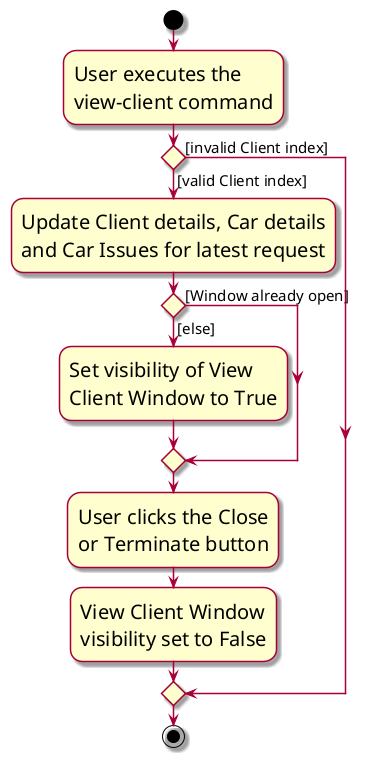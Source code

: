 @startuml
skin rose
skinparam ActivityFontSize 20
skinparam ArrowFontSize 15
start
:User executes the
view-client command;

if () then ([valid Client index])
    :Update Client details, Car details
    and Car Issues for latest request;

    if () then ([Window already open])
    else ([else])
        :Set visibility of View
        Client Window to True;
    endif

:User clicks the Close
or Terminate button;
:View Client Window
visibility set to False;

else ([invalid Client index])
endif
stop
@enduml
